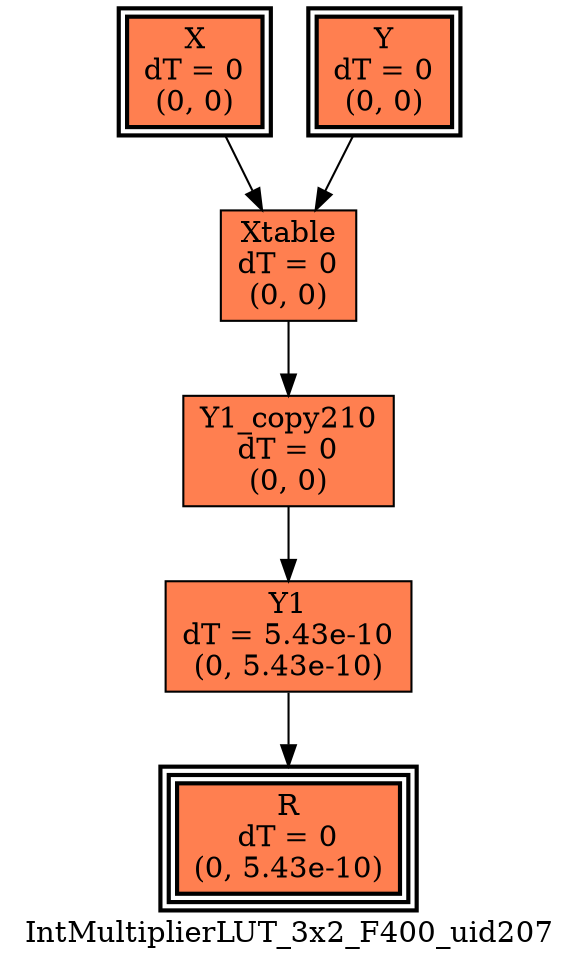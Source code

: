 digraph IntMultiplierLUT_3x2_F400_uid207
{
	//graph drawing options
	label=IntMultiplierLUT_3x2_F400_uid207;
	labelloc=bottom;
	labeljust=right;
	ratio=auto;
	nodesep=0.25;
	ranksep=0.5;

	//input/output signals of operator IntMultiplierLUT_3x2_F400_uid207
	X__IntMultiplierLUT_3x2_F400_uid207 [ label="X\ndT = 0\n(0, 0)", shape=box, color=black, style="bold, filled", fillcolor=coral, peripheries=2 ];
	Y__IntMultiplierLUT_3x2_F400_uid207 [ label="Y\ndT = 0\n(0, 0)", shape=box, color=black, style="bold, filled", fillcolor=coral, peripheries=2 ];
	R__IntMultiplierLUT_3x2_F400_uid207 [ label="R\ndT = 0\n(0, 5.43e-10)", shape=box, color=black, style="bold, filled", fillcolor=coral, peripheries=3 ];
	{rank=same X__IntMultiplierLUT_3x2_F400_uid207, Y__IntMultiplierLUT_3x2_F400_uid207};
	{rank=same R__IntMultiplierLUT_3x2_F400_uid207};
	//internal signals of operator IntMultiplierLUT_3x2_F400_uid207
	Xtable__IntMultiplierLUT_3x2_F400_uid207 [ label="Xtable\ndT = 0\n(0, 0)", shape=box, color=black, style=filled, fillcolor=coral, peripheries=1 ];
	Y1__IntMultiplierLUT_3x2_F400_uid207 [ label="Y1\ndT = 5.43e-10\n(0, 5.43e-10)", shape=box, color=black, style=filled, fillcolor=coral, peripheries=1 ];
	Y1_copy210__IntMultiplierLUT_3x2_F400_uid207 [ label="Y1_copy210\ndT = 0\n(0, 0)", shape=box, color=black, style=filled, fillcolor=coral, peripheries=1 ];

	//subcomponents of operator IntMultiplierLUT_3x2_F400_uid207

	//input and internal signal connections of operator IntMultiplierLUT_3x2_F400_uid207
	X__IntMultiplierLUT_3x2_F400_uid207 -> Xtable__IntMultiplierLUT_3x2_F400_uid207 [ arrowhead=normal, arrowsize=1.0, arrowtail=normal, color=black, dir=forward  ];
	Y__IntMultiplierLUT_3x2_F400_uid207 -> Xtable__IntMultiplierLUT_3x2_F400_uid207 [ arrowhead=normal, arrowsize=1.0, arrowtail=normal, color=black, dir=forward  ];
	Xtable__IntMultiplierLUT_3x2_F400_uid207 -> Y1_copy210__IntMultiplierLUT_3x2_F400_uid207 [ arrowhead=normal, arrowsize=1.0, arrowtail=normal, color=black, dir=forward  ];
	Y1__IntMultiplierLUT_3x2_F400_uid207 -> R__IntMultiplierLUT_3x2_F400_uid207 [ arrowhead=normal, arrowsize=1.0, arrowtail=normal, color=black, dir=forward  ];
	Y1_copy210__IntMultiplierLUT_3x2_F400_uid207 -> Y1__IntMultiplierLUT_3x2_F400_uid207 [ arrowhead=normal, arrowsize=1.0, arrowtail=normal, color=black, dir=forward  ];
}

